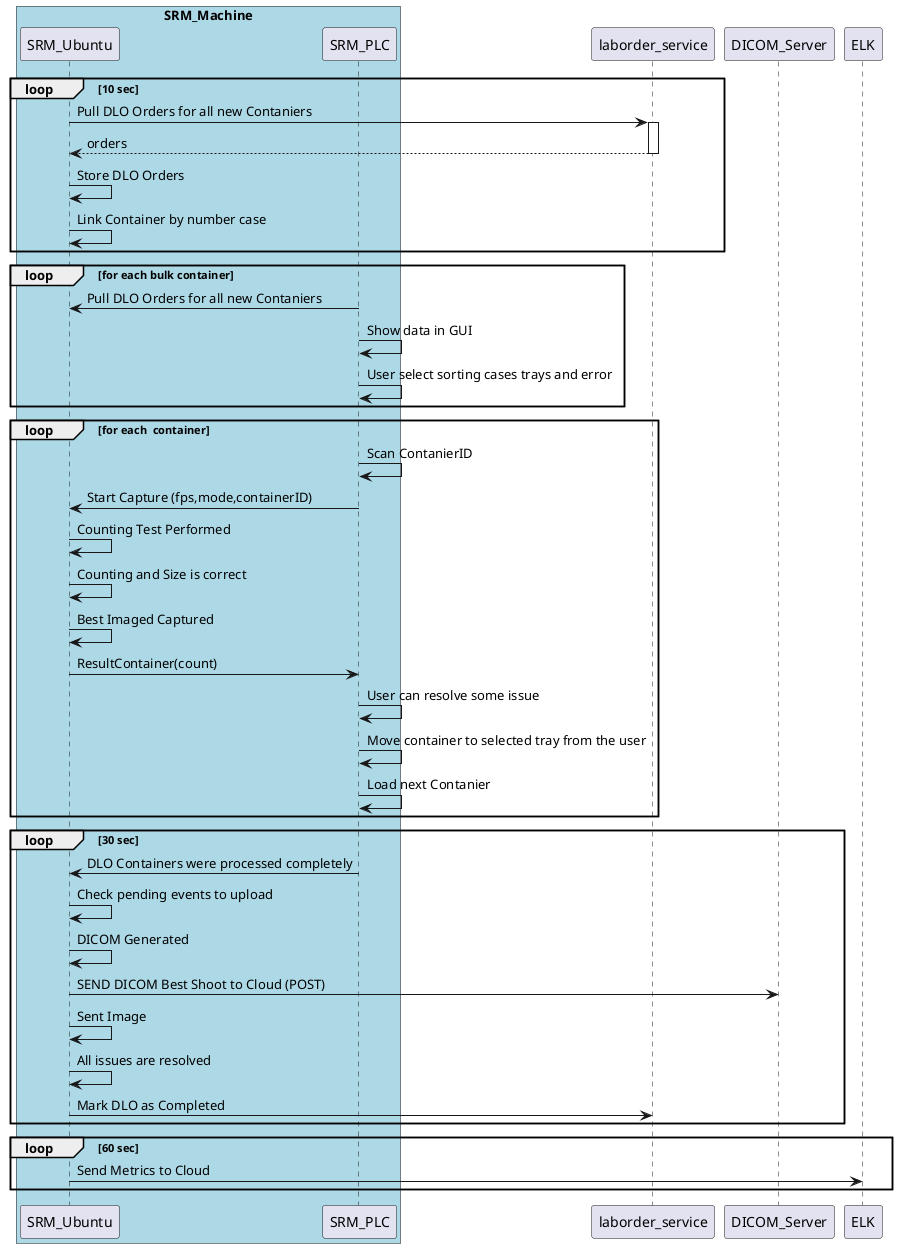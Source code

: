 @startuml

box "SRM_Machine" #LightBlue
participant SRM_Ubuntu
participant SRM_PLC
end box

loop 10 sec
    SRM_Ubuntu->laborder_service ++: Pull DLO Orders for all new Contaniers
    return orders
    SRM_Ubuntu->SRM_Ubuntu: Store DLO Orders
    SRM_Ubuntu->SRM_Ubuntu: Link Container by number case
end

loop for each bulk container 
SRM_PLC->SRM_Ubuntu: Pull DLO Orders for all new Contaniers
SRM_PLC->SRM_PLC: Show data in GUI
SRM_PLC->SRM_PLC: User select sorting cases trays and error
end

loop for each  container 
SRM_PLC->SRM_PLC: Scan ContanierID
SRM_PLC->SRM_Ubuntu: Start Capture (fps,mode,containerID)
SRM_Ubuntu->SRM_Ubuntu: Counting Test Performed
SRM_Ubuntu->SRM_Ubuntu: Counting and Size is correct
SRM_Ubuntu->SRM_Ubuntu: Best Imaged Captured
SRM_Ubuntu->SRM_PLC: ResultContainer(count)
SRM_PLC->SRM_PLC: User can resolve some issue
SRM_PLC->SRM_PLC: Move container to selected tray from the user
SRM_PLC->SRM_PLC: Load next Contanier
end



loop 30 sec
SRM_PLC->SRM_Ubuntu: DLO Containers were processed completely
    SRM_Ubuntu->SRM_Ubuntu: Check pending events to upload 
    SRM_Ubuntu->SRM_Ubuntu: DICOM Generated
    SRM_Ubuntu->DICOM_Server: SEND DICOM Best Shoot to Cloud (POST)
    SRM_Ubuntu->SRM_Ubuntu: Sent Image
        SRM_Ubuntu->SRM_Ubuntu: All issues are resolved
    SRM_Ubuntu->laborder_service: Mark DLO as Completed
end 
loop 60 sec
    SRM_Ubuntu->ELK: Send Metrics to Cloud
end 
@enduml